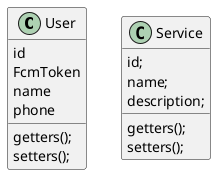 @startuml

class User {
    id
    FcmToken
    name
    phone
    getters();
    setters();
}

class Service {

    id;
    name;
    description;

    getters();
    setters();
}


@enduml